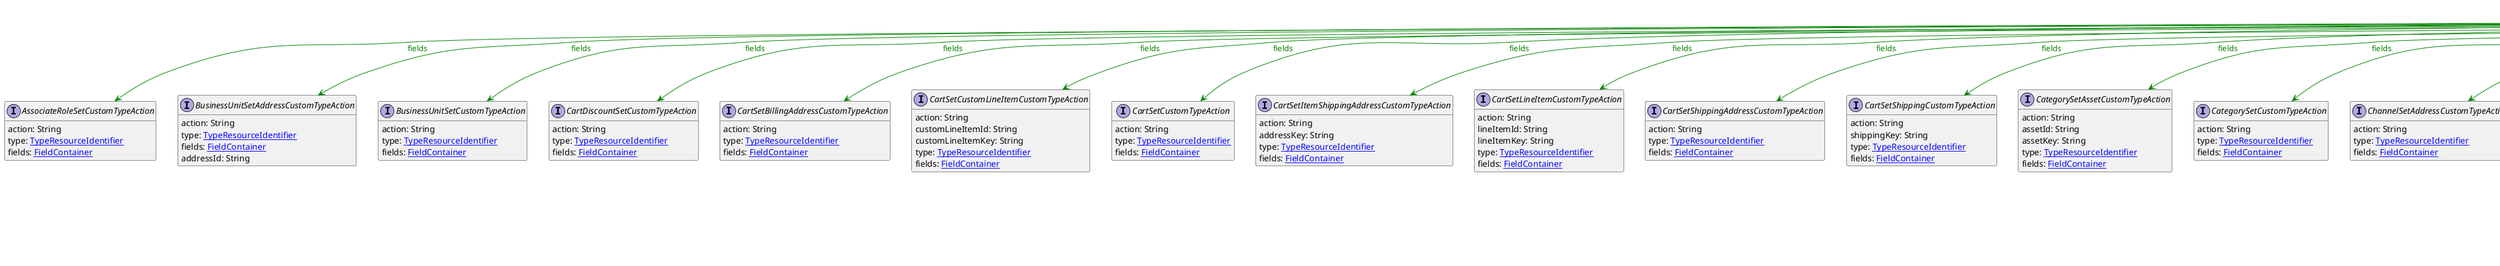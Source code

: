@startuml

hide empty fields
hide empty methods
legend
|= |= line |
|<back:black>   </back>| inheritance |
|<back:green>   </back>| property reference |
|<back:blue>   </back>| discriminated class |
endlegend
interface FieldContainer [[FieldContainer.svg]]  {
}



interface AssociateRoleSetCustomTypeAction [[AssociateRoleSetCustomTypeAction.svg]]  {
    action: String
    type: [[TypeResourceIdentifier.svg TypeResourceIdentifier]]
    fields: [[FieldContainer.svg FieldContainer]]
}
interface BusinessUnitSetAddressCustomTypeAction [[BusinessUnitSetAddressCustomTypeAction.svg]]  {
    action: String
    type: [[TypeResourceIdentifier.svg TypeResourceIdentifier]]
    fields: [[FieldContainer.svg FieldContainer]]
    addressId: String
}
interface BusinessUnitSetCustomTypeAction [[BusinessUnitSetCustomTypeAction.svg]]  {
    action: String
    type: [[TypeResourceIdentifier.svg TypeResourceIdentifier]]
    fields: [[FieldContainer.svg FieldContainer]]
}
interface CartDiscountSetCustomTypeAction [[CartDiscountSetCustomTypeAction.svg]]  {
    action: String
    type: [[TypeResourceIdentifier.svg TypeResourceIdentifier]]
    fields: [[FieldContainer.svg FieldContainer]]
}
interface CartSetBillingAddressCustomTypeAction [[CartSetBillingAddressCustomTypeAction.svg]]  {
    action: String
    type: [[TypeResourceIdentifier.svg TypeResourceIdentifier]]
    fields: [[FieldContainer.svg FieldContainer]]
}
interface CartSetCustomLineItemCustomTypeAction [[CartSetCustomLineItemCustomTypeAction.svg]]  {
    action: String
    customLineItemId: String
    customLineItemKey: String
    type: [[TypeResourceIdentifier.svg TypeResourceIdentifier]]
    fields: [[FieldContainer.svg FieldContainer]]
}
interface CartSetCustomTypeAction [[CartSetCustomTypeAction.svg]]  {
    action: String
    type: [[TypeResourceIdentifier.svg TypeResourceIdentifier]]
    fields: [[FieldContainer.svg FieldContainer]]
}
interface CartSetItemShippingAddressCustomTypeAction [[CartSetItemShippingAddressCustomTypeAction.svg]]  {
    action: String
    addressKey: String
    type: [[TypeResourceIdentifier.svg TypeResourceIdentifier]]
    fields: [[FieldContainer.svg FieldContainer]]
}
interface CartSetLineItemCustomTypeAction [[CartSetLineItemCustomTypeAction.svg]]  {
    action: String
    lineItemId: String
    lineItemKey: String
    type: [[TypeResourceIdentifier.svg TypeResourceIdentifier]]
    fields: [[FieldContainer.svg FieldContainer]]
}
interface CartSetShippingAddressCustomTypeAction [[CartSetShippingAddressCustomTypeAction.svg]]  {
    action: String
    type: [[TypeResourceIdentifier.svg TypeResourceIdentifier]]
    fields: [[FieldContainer.svg FieldContainer]]
}
interface CartSetShippingCustomTypeAction [[CartSetShippingCustomTypeAction.svg]]  {
    action: String
    shippingKey: String
    type: [[TypeResourceIdentifier.svg TypeResourceIdentifier]]
    fields: [[FieldContainer.svg FieldContainer]]
}
interface CategorySetAssetCustomTypeAction [[CategorySetAssetCustomTypeAction.svg]]  {
    action: String
    assetId: String
    assetKey: String
    type: [[TypeResourceIdentifier.svg TypeResourceIdentifier]]
    fields: [[FieldContainer.svg FieldContainer]]
}
interface CategorySetCustomTypeAction [[CategorySetCustomTypeAction.svg]]  {
    action: String
    type: [[TypeResourceIdentifier.svg TypeResourceIdentifier]]
    fields: [[FieldContainer.svg FieldContainer]]
}
interface ChannelSetAddressCustomTypeAction [[ChannelSetAddressCustomTypeAction.svg]]  {
    action: String
    type: [[TypeResourceIdentifier.svg TypeResourceIdentifier]]
    fields: [[FieldContainer.svg FieldContainer]]
}
interface ChannelSetCustomTypeAction [[ChannelSetCustomTypeAction.svg]]  {
    action: String
    type: [[TypeResourceIdentifier.svg TypeResourceIdentifier]]
    fields: [[FieldContainer.svg FieldContainer]]
}
interface CustomerGroupSetCustomTypeAction [[CustomerGroupSetCustomTypeAction.svg]]  {
    action: String
    type: [[TypeResourceIdentifier.svg TypeResourceIdentifier]]
    fields: [[FieldContainer.svg FieldContainer]]
}
interface CustomerSetAddressCustomTypeAction [[CustomerSetAddressCustomTypeAction.svg]]  {
    action: String
    addressId: String
    type: [[TypeResourceIdentifier.svg TypeResourceIdentifier]]
    fields: [[FieldContainer.svg FieldContainer]]
}
interface CustomerSetCustomTypeAction [[CustomerSetCustomTypeAction.svg]]  {
    action: String
    type: [[TypeResourceIdentifier.svg TypeResourceIdentifier]]
    fields: [[FieldContainer.svg FieldContainer]]
}
interface DiscountCodeSetCustomTypeAction [[DiscountCodeSetCustomTypeAction.svg]]  {
    action: String
    type: [[TypeResourceIdentifier.svg TypeResourceIdentifier]]
    fields: [[FieldContainer.svg FieldContainer]]
}
interface InventoryEntrySetCustomTypeAction [[InventoryEntrySetCustomTypeAction.svg]]  {
    action: String
    type: [[TypeResourceIdentifier.svg TypeResourceIdentifier]]
    fields: [[FieldContainer.svg FieldContainer]]
}
interface MyBusinessUnitSetAddressCustomTypeAction [[MyBusinessUnitSetAddressCustomTypeAction.svg]]  {
    action: String
    type: [[TypeResourceIdentifier.svg TypeResourceIdentifier]]
    fields: [[FieldContainer.svg FieldContainer]]
    addressId: String
}
interface MyBusinessUnitSetCustomTypeAction [[MyBusinessUnitSetCustomTypeAction.svg]]  {
    action: String
    type: [[TypeResourceIdentifier.svg TypeResourceIdentifier]]
    fields: [[FieldContainer.svg FieldContainer]]
}
interface MyCartSetCustomTypeAction [[MyCartSetCustomTypeAction.svg]]  {
    action: String
    type: [[TypeResourceIdentifier.svg TypeResourceIdentifier]]
    fields: [[FieldContainer.svg FieldContainer]]
}
interface MyCartSetLineItemCustomTypeAction [[MyCartSetLineItemCustomTypeAction.svg]]  {
    action: String
    lineItemId: String
    lineItemKey: String
    type: [[TypeResourceIdentifier.svg TypeResourceIdentifier]]
    fields: [[FieldContainer.svg FieldContainer]]
}
interface MyCustomerSetCustomTypeAction [[MyCustomerSetCustomTypeAction.svg]]  {
    action: String
    type: [[TypeResourceIdentifier.svg TypeResourceIdentifier]]
    fields: [[FieldContainer.svg FieldContainer]]
}
interface MyShoppingListSetCustomTypeAction [[MyShoppingListSetCustomTypeAction.svg]]  {
    action: String
    type: [[TypeResourceIdentifier.svg TypeResourceIdentifier]]
    fields: [[FieldContainer.svg FieldContainer]]
}
interface MyShoppingListSetLineItemCustomTypeAction [[MyShoppingListSetLineItemCustomTypeAction.svg]]  {
    action: String
    lineItemId: String
    type: [[TypeResourceIdentifier.svg TypeResourceIdentifier]]
    fields: [[FieldContainer.svg FieldContainer]]
}
interface MyShoppingListSetTextLineItemCustomTypeAction [[MyShoppingListSetTextLineItemCustomTypeAction.svg]]  {
    action: String
    textLineItemId: String
    type: [[TypeResourceIdentifier.svg TypeResourceIdentifier]]
    fields: [[FieldContainer.svg FieldContainer]]
}
interface OrderEditSetCustomTypeAction [[OrderEditSetCustomTypeAction.svg]]  {
    action: String
    type: [[TypeResourceIdentifier.svg TypeResourceIdentifier]]
    fields: [[FieldContainer.svg FieldContainer]]
}
interface StagedOrderSetBillingAddressCustomTypeAction [[StagedOrderSetBillingAddressCustomTypeAction.svg]]  {
    action: String
    type: [[TypeResourceIdentifier.svg TypeResourceIdentifier]]
    fields: [[FieldContainer.svg FieldContainer]]
}
interface StagedOrderSetCustomLineItemCustomTypeAction [[StagedOrderSetCustomLineItemCustomTypeAction.svg]]  {
    action: String
    customLineItemId: String
    customLineItemKey: String
    type: [[TypeResourceIdentifier.svg TypeResourceIdentifier]]
    fields: [[FieldContainer.svg FieldContainer]]
}
interface StagedOrderSetCustomTypeAction [[StagedOrderSetCustomTypeAction.svg]]  {
    action: String
    type: [[TypeResourceIdentifier.svg TypeResourceIdentifier]]
    fields: [[FieldContainer.svg FieldContainer]]
}
interface StagedOrderSetDeliveryAddressCustomTypeAction [[StagedOrderSetDeliveryAddressCustomTypeAction.svg]]  {
    action: String
    deliveryId: String
    deliveryKey: String
    type: [[TypeResourceIdentifier.svg TypeResourceIdentifier]]
    fields: [[FieldContainer.svg FieldContainer]]
}
interface StagedOrderSetDeliveryCustomTypeAction [[StagedOrderSetDeliveryCustomTypeAction.svg]]  {
    action: String
    deliveryId: String
    deliveryKey: String
    type: [[TypeResourceIdentifier.svg TypeResourceIdentifier]]
    fields: [[FieldContainer.svg FieldContainer]]
}
interface StagedOrderSetItemShippingAddressCustomTypeAction [[StagedOrderSetItemShippingAddressCustomTypeAction.svg]]  {
    action: String
    addressKey: String
    type: [[TypeResourceIdentifier.svg TypeResourceIdentifier]]
    fields: [[FieldContainer.svg FieldContainer]]
}
interface StagedOrderSetLineItemCustomTypeAction [[StagedOrderSetLineItemCustomTypeAction.svg]]  {
    action: String
    lineItemId: String
    lineItemKey: String
    type: [[TypeResourceIdentifier.svg TypeResourceIdentifier]]
    fields: [[FieldContainer.svg FieldContainer]]
}
interface StagedOrderSetParcelCustomTypeAction [[StagedOrderSetParcelCustomTypeAction.svg]]  {
    action: String
    parcelId: String
    parcelKey: String
    type: [[TypeResourceIdentifier.svg TypeResourceIdentifier]]
    fields: [[FieldContainer.svg FieldContainer]]
}
interface StagedOrderSetReturnItemCustomTypeAction [[StagedOrderSetReturnItemCustomTypeAction.svg]]  {
    action: String
    returnItemId: String
    returnItemKey: String
    type: [[TypeResourceIdentifier.svg TypeResourceIdentifier]]
    fields: [[FieldContainer.svg FieldContainer]]
}
interface StagedOrderSetShippingAddressCustomTypeAction [[StagedOrderSetShippingAddressCustomTypeAction.svg]]  {
    action: String
    type: [[TypeResourceIdentifier.svg TypeResourceIdentifier]]
    fields: [[FieldContainer.svg FieldContainer]]
}
interface OrderSetBillingAddressCustomTypeAction [[OrderSetBillingAddressCustomTypeAction.svg]]  {
    action: String
    type: [[TypeResourceIdentifier.svg TypeResourceIdentifier]]
    fields: [[FieldContainer.svg FieldContainer]]
}
interface OrderSetCustomLineItemCustomTypeAction [[OrderSetCustomLineItemCustomTypeAction.svg]]  {
    action: String
    customLineItemId: String
    customLineItemKey: String
    type: [[TypeResourceIdentifier.svg TypeResourceIdentifier]]
    fields: [[FieldContainer.svg FieldContainer]]
}
interface OrderSetCustomTypeAction [[OrderSetCustomTypeAction.svg]]  {
    action: String
    type: [[TypeResourceIdentifier.svg TypeResourceIdentifier]]
    fields: [[FieldContainer.svg FieldContainer]]
}
interface OrderSetDeliveryAddressCustomTypeAction [[OrderSetDeliveryAddressCustomTypeAction.svg]]  {
    action: String
    deliveryId: String
    deliveryKey: String
    type: [[TypeResourceIdentifier.svg TypeResourceIdentifier]]
    fields: [[FieldContainer.svg FieldContainer]]
}
interface OrderSetDeliveryCustomTypeAction [[OrderSetDeliveryCustomTypeAction.svg]]  {
    action: String
    deliveryId: String
    deliveryKey: String
    type: [[TypeResourceIdentifier.svg TypeResourceIdentifier]]
    fields: [[FieldContainer.svg FieldContainer]]
}
interface OrderSetItemShippingAddressCustomTypeAction [[OrderSetItemShippingAddressCustomTypeAction.svg]]  {
    action: String
    addressKey: String
    type: [[TypeResourceIdentifier.svg TypeResourceIdentifier]]
    fields: [[FieldContainer.svg FieldContainer]]
}
interface OrderSetLineItemCustomTypeAction [[OrderSetLineItemCustomTypeAction.svg]]  {
    action: String
    lineItemId: String
    lineItemKey: String
    type: [[TypeResourceIdentifier.svg TypeResourceIdentifier]]
    fields: [[FieldContainer.svg FieldContainer]]
}
interface OrderSetParcelCustomTypeAction [[OrderSetParcelCustomTypeAction.svg]]  {
    action: String
    parcelId: String
    parcelKey: String
    type: [[TypeResourceIdentifier.svg TypeResourceIdentifier]]
    fields: [[FieldContainer.svg FieldContainer]]
}
interface OrderSetReturnItemCustomTypeAction [[OrderSetReturnItemCustomTypeAction.svg]]  {
    action: String
    returnItemId: String
    returnItemKey: String
    type: [[TypeResourceIdentifier.svg TypeResourceIdentifier]]
    fields: [[FieldContainer.svg FieldContainer]]
}
interface OrderSetShippingAddressCustomTypeAction [[OrderSetShippingAddressCustomTypeAction.svg]]  {
    action: String
    type: [[TypeResourceIdentifier.svg TypeResourceIdentifier]]
    fields: [[FieldContainer.svg FieldContainer]]
}
interface PaymentAddInterfaceInteractionAction [[PaymentAddInterfaceInteractionAction.svg]]  {
    action: String
    type: [[TypeResourceIdentifier.svg TypeResourceIdentifier]]
    fields: [[FieldContainer.svg FieldContainer]]
}
interface PaymentSetCustomTypeAction [[PaymentSetCustomTypeAction.svg]]  {
    action: String
    type: [[TypeResourceIdentifier.svg TypeResourceIdentifier]]
    fields: [[FieldContainer.svg FieldContainer]]
}
interface PaymentSetTransactionCustomTypeAction [[PaymentSetTransactionCustomTypeAction.svg]]  {
    action: String
    transactionId: String
    type: [[TypeResourceIdentifier.svg TypeResourceIdentifier]]
    fields: [[FieldContainer.svg FieldContainer]]
}
interface ProductSelectionSetCustomTypeAction [[ProductSelectionSetCustomTypeAction.svg]]  {
    action: String
    type: [[TypeResourceIdentifier.svg TypeResourceIdentifier]]
    fields: [[FieldContainer.svg FieldContainer]]
}
interface ProductSetAssetCustomTypeAction [[ProductSetAssetCustomTypeAction.svg]]  {
    action: String
    variantId: Long
    sku: String
    staged: Boolean
    assetId: String
    assetKey: String
    type: [[TypeResourceIdentifier.svg TypeResourceIdentifier]]
    fields: [[FieldContainer.svg FieldContainer]]
}
interface ProductSetProductPriceCustomTypeAction [[ProductSetProductPriceCustomTypeAction.svg]]  {
    action: String
    priceId: String
    staged: Boolean
    type: [[TypeResourceIdentifier.svg TypeResourceIdentifier]]
    fields: [[FieldContainer.svg FieldContainer]]
}
interface QuoteRequestSetCustomTypeAction [[QuoteRequestSetCustomTypeAction.svg]]  {
    action: String
    type: [[TypeResourceIdentifier.svg TypeResourceIdentifier]]
    fields: [[FieldContainer.svg FieldContainer]]
}
interface QuoteSetCustomTypeAction [[QuoteSetCustomTypeAction.svg]]  {
    action: String
    type: [[TypeResourceIdentifier.svg TypeResourceIdentifier]]
    fields: [[FieldContainer.svg FieldContainer]]
}
interface ReviewSetCustomTypeAction [[ReviewSetCustomTypeAction.svg]]  {
    action: String
    type: [[TypeResourceIdentifier.svg TypeResourceIdentifier]]
    fields: [[FieldContainer.svg FieldContainer]]
}
interface ShippingMethodSetCustomTypeAction [[ShippingMethodSetCustomTypeAction.svg]]  {
    action: String
    type: [[TypeResourceIdentifier.svg TypeResourceIdentifier]]
    fields: [[FieldContainer.svg FieldContainer]]
}
interface ShoppingListSetCustomTypeAction [[ShoppingListSetCustomTypeAction.svg]]  {
    action: String
    type: [[TypeResourceIdentifier.svg TypeResourceIdentifier]]
    fields: [[FieldContainer.svg FieldContainer]]
}
interface ShoppingListSetLineItemCustomTypeAction [[ShoppingListSetLineItemCustomTypeAction.svg]]  {
    action: String
    lineItemId: String
    type: [[TypeResourceIdentifier.svg TypeResourceIdentifier]]
    fields: [[FieldContainer.svg FieldContainer]]
}
interface ShoppingListSetTextLineItemCustomTypeAction [[ShoppingListSetTextLineItemCustomTypeAction.svg]]  {
    action: String
    textLineItemId: String
    type: [[TypeResourceIdentifier.svg TypeResourceIdentifier]]
    fields: [[FieldContainer.svg FieldContainer]]
}
interface StagedQuoteSetCustomTypeAction [[StagedQuoteSetCustomTypeAction.svg]]  {
    action: String
    type: [[TypeResourceIdentifier.svg TypeResourceIdentifier]]
    fields: [[FieldContainer.svg FieldContainer]]
}
interface StandalonePriceSetCustomTypeAction [[StandalonePriceSetCustomTypeAction.svg]]  {
    action: String
    type: [[TypeResourceIdentifier.svg TypeResourceIdentifier]]
    fields: [[FieldContainer.svg FieldContainer]]
}
interface StoreSetCustomTypeAction [[StoreSetCustomTypeAction.svg]]  {
    action: String
    type: [[TypeResourceIdentifier.svg TypeResourceIdentifier]]
    fields: [[FieldContainer.svg FieldContainer]]
}
interface CustomFields [[CustomFields.svg]]  {
    type: [[TypeReference.svg TypeReference]]
    fields: [[FieldContainer.svg FieldContainer]]
}
interface CustomFieldsDraft [[CustomFieldsDraft.svg]]  {
    type: [[TypeResourceIdentifier.svg TypeResourceIdentifier]]
    fields: [[FieldContainer.svg FieldContainer]]
}

FieldContainer --> AssociateRoleSetCustomTypeAction #green;text:green : "fields"
FieldContainer --> BusinessUnitSetAddressCustomTypeAction #green;text:green : "fields"
FieldContainer --> BusinessUnitSetCustomTypeAction #green;text:green : "fields"
FieldContainer --> CartDiscountSetCustomTypeAction #green;text:green : "fields"
FieldContainer --> CartSetBillingAddressCustomTypeAction #green;text:green : "fields"
FieldContainer --> CartSetCustomLineItemCustomTypeAction #green;text:green : "fields"
FieldContainer --> CartSetCustomTypeAction #green;text:green : "fields"
FieldContainer --> CartSetItemShippingAddressCustomTypeAction #green;text:green : "fields"
FieldContainer --> CartSetLineItemCustomTypeAction #green;text:green : "fields"
FieldContainer --> CartSetShippingAddressCustomTypeAction #green;text:green : "fields"
FieldContainer --> CartSetShippingCustomTypeAction #green;text:green : "fields"
FieldContainer --> CategorySetAssetCustomTypeAction #green;text:green : "fields"
FieldContainer --> CategorySetCustomTypeAction #green;text:green : "fields"
FieldContainer --> ChannelSetAddressCustomTypeAction #green;text:green : "fields"
FieldContainer --> ChannelSetCustomTypeAction #green;text:green : "fields"
FieldContainer --> CustomerGroupSetCustomTypeAction #green;text:green : "fields"
FieldContainer --> CustomerSetAddressCustomTypeAction #green;text:green : "fields"
FieldContainer --> CustomerSetCustomTypeAction #green;text:green : "fields"
FieldContainer --> DiscountCodeSetCustomTypeAction #green;text:green : "fields"
FieldContainer --> InventoryEntrySetCustomTypeAction #green;text:green : "fields"
FieldContainer --> MyBusinessUnitSetAddressCustomTypeAction #green;text:green : "fields"
FieldContainer --> MyBusinessUnitSetCustomTypeAction #green;text:green : "fields"
FieldContainer --> MyCartSetCustomTypeAction #green;text:green : "fields"
FieldContainer --> MyCartSetLineItemCustomTypeAction #green;text:green : "fields"
FieldContainer --> MyCustomerSetCustomTypeAction #green;text:green : "fields"
FieldContainer --> MyShoppingListSetCustomTypeAction #green;text:green : "fields"
FieldContainer --> MyShoppingListSetLineItemCustomTypeAction #green;text:green : "fields"
FieldContainer --> MyShoppingListSetTextLineItemCustomTypeAction #green;text:green : "fields"
FieldContainer --> OrderEditSetCustomTypeAction #green;text:green : "fields"
FieldContainer --> StagedOrderSetBillingAddressCustomTypeAction #green;text:green : "fields"
FieldContainer --> StagedOrderSetCustomLineItemCustomTypeAction #green;text:green : "fields"
FieldContainer --> StagedOrderSetCustomTypeAction #green;text:green : "fields"
FieldContainer --> StagedOrderSetDeliveryAddressCustomTypeAction #green;text:green : "fields"
FieldContainer --> StagedOrderSetDeliveryCustomTypeAction #green;text:green : "fields"
FieldContainer --> StagedOrderSetItemShippingAddressCustomTypeAction #green;text:green : "fields"
FieldContainer --> StagedOrderSetLineItemCustomTypeAction #green;text:green : "fields"
FieldContainer --> StagedOrderSetParcelCustomTypeAction #green;text:green : "fields"
FieldContainer --> StagedOrderSetReturnItemCustomTypeAction #green;text:green : "fields"
FieldContainer --> StagedOrderSetShippingAddressCustomTypeAction #green;text:green : "fields"
FieldContainer --> OrderSetBillingAddressCustomTypeAction #green;text:green : "fields"
FieldContainer --> OrderSetCustomLineItemCustomTypeAction #green;text:green : "fields"
FieldContainer --> OrderSetCustomTypeAction #green;text:green : "fields"
FieldContainer --> OrderSetDeliveryAddressCustomTypeAction #green;text:green : "fields"
FieldContainer --> OrderSetDeliveryCustomTypeAction #green;text:green : "fields"
FieldContainer --> OrderSetItemShippingAddressCustomTypeAction #green;text:green : "fields"
FieldContainer --> OrderSetLineItemCustomTypeAction #green;text:green : "fields"
FieldContainer --> OrderSetParcelCustomTypeAction #green;text:green : "fields"
FieldContainer --> OrderSetReturnItemCustomTypeAction #green;text:green : "fields"
FieldContainer --> OrderSetShippingAddressCustomTypeAction #green;text:green : "fields"
FieldContainer --> PaymentAddInterfaceInteractionAction #green;text:green : "fields"
FieldContainer --> PaymentSetCustomTypeAction #green;text:green : "fields"
FieldContainer --> PaymentSetTransactionCustomTypeAction #green;text:green : "fields"
FieldContainer --> ProductSelectionSetCustomTypeAction #green;text:green : "fields"
FieldContainer --> ProductSetAssetCustomTypeAction #green;text:green : "fields"
FieldContainer --> ProductSetProductPriceCustomTypeAction #green;text:green : "fields"
FieldContainer --> QuoteRequestSetCustomTypeAction #green;text:green : "fields"
FieldContainer --> QuoteSetCustomTypeAction #green;text:green : "fields"
FieldContainer --> ReviewSetCustomTypeAction #green;text:green : "fields"
FieldContainer --> ShippingMethodSetCustomTypeAction #green;text:green : "fields"
FieldContainer --> ShoppingListSetCustomTypeAction #green;text:green : "fields"
FieldContainer --> ShoppingListSetLineItemCustomTypeAction #green;text:green : "fields"
FieldContainer --> ShoppingListSetTextLineItemCustomTypeAction #green;text:green : "fields"
FieldContainer --> StagedQuoteSetCustomTypeAction #green;text:green : "fields"
FieldContainer --> StandalonePriceSetCustomTypeAction #green;text:green : "fields"
FieldContainer --> StoreSetCustomTypeAction #green;text:green : "fields"
FieldContainer --> CustomFields #green;text:green : "fields"
FieldContainer --> CustomFieldsDraft #green;text:green : "fields"
@enduml
